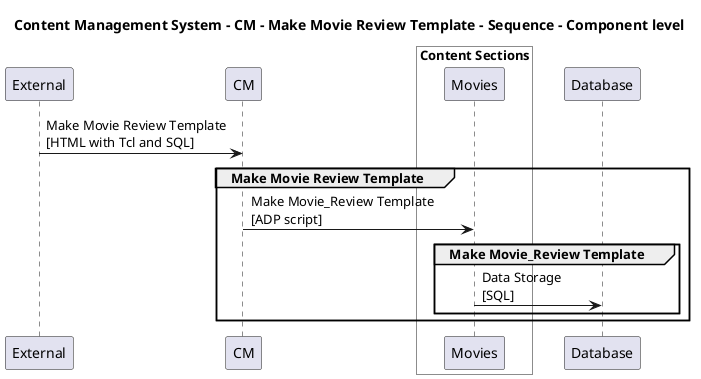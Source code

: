 @startuml

title Content Management System - CM - Make Movie Review Template - Sequence - Component level

participant "External" as C4InterFlow.SoftwareSystems.ExternalSystem
participant "CM" as ContentManagementSystem.SoftwareSystems.CM

box "Admin" #White
    
box "Content Sections" #White
    participant "Movies" as ContentManagementSystem.SoftwareSystems.Admin.Containers.ContentSections.Components.Movies
end box

end box

participant "Database" as ContentManagementSystem.SoftwareSystems.Database

C4InterFlow.SoftwareSystems.ExternalSystem -> ContentManagementSystem.SoftwareSystems.CM : Make Movie Review Template\n[HTML with Tcl and SQL]
group Make Movie Review Template
ContentManagementSystem.SoftwareSystems.CM -> ContentManagementSystem.SoftwareSystems.Admin.Containers.ContentSections.Components.Movies : Make Movie_Review Template\n[ADP script]
group Make Movie_Review Template
ContentManagementSystem.SoftwareSystems.Admin.Containers.ContentSections.Components.Movies -> ContentManagementSystem.SoftwareSystems.Database : Data Storage\n[SQL]
end
end


@enduml
